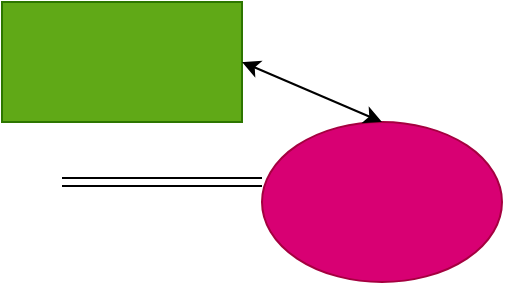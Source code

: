 <mxfile>
    <diagram id="h_HmCMTiiP2b40DeeFV3" name="Page-1">
        <mxGraphModel dx="362" dy="241" grid="1" gridSize="10" guides="1" tooltips="1" connect="1" arrows="1" fold="1" page="1" pageScale="1" pageWidth="850" pageHeight="1100" math="0" shadow="0">
            <root>
                <mxCell id="0"/>
                <mxCell id="1" parent="0"/>
                <mxCell id="2" value="" style="rounded=0;whiteSpace=wrap;html=1;fillColor=#60a917;fontColor=#ffffff;strokeColor=#2D7600;" vertex="1" parent="1">
                    <mxGeometry x="50" y="40" width="120" height="60" as="geometry"/>
                </mxCell>
                <mxCell id="3" value="" style="ellipse;whiteSpace=wrap;html=1;fillColor=#d80073;fontColor=#ffffff;strokeColor=#A50040;" vertex="1" parent="1">
                    <mxGeometry x="180" y="100" width="120" height="80" as="geometry"/>
                </mxCell>
                <mxCell id="4" value="" style="shape=link;html=1;" edge="1" parent="1">
                    <mxGeometry width="100" relative="1" as="geometry">
                        <mxPoint x="80" y="130" as="sourcePoint"/>
                        <mxPoint x="180" y="130" as="targetPoint"/>
                    </mxGeometry>
                </mxCell>
                <mxCell id="5" value="" style="endArrow=classic;startArrow=classic;html=1;entryX=1;entryY=0.5;entryDx=0;entryDy=0;exitX=0.5;exitY=0;exitDx=0;exitDy=0;" edge="1" parent="1" source="3" target="2">
                    <mxGeometry width="50" height="50" relative="1" as="geometry">
                        <mxPoint x="110" y="150" as="sourcePoint"/>
                        <mxPoint x="160" y="100" as="targetPoint"/>
                    </mxGeometry>
                </mxCell>
            </root>
        </mxGraphModel>
    </diagram>
</mxfile>